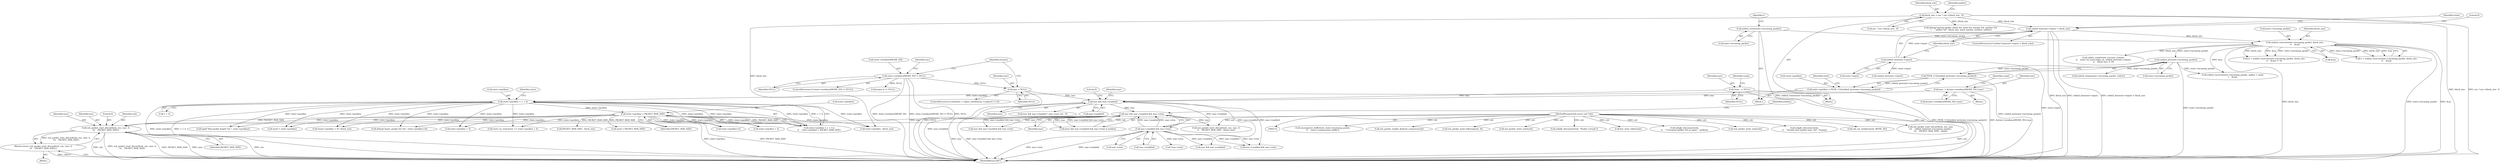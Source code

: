 digraph "0_mindrot_28652bca29046f62c7045e933e6b931de1d16737_0@pointer" {
"1000427" [label="(Call,ssh_packet_start_discard(ssh, enc, mac, 0,\n\t\t\t    PACKET_MAX_SIZE))"];
"1000115" [label="(MethodParameterIn,struct ssh *ssh)"];
"1000236" [label="(Call,mac && mac->enabled && mac->etm)"];
"1000215" [label="(Call,mac && mac->enabled)"];
"1000209" [label="(Call,mac = NULL)"];
"1000162" [label="(Call,state->newkeys[MODE_IN] != NULL)"];
"1000143" [label="(Call,*mac   = NULL)"];
"1000180" [label="(Call,mac  = &state->newkeys[MODE_IN]->mac)"];
"1000238" [label="(Call,mac->enabled && mac->etm)"];
"1000399" [label="(Call,state->packlen > PACKET_MAX_SIZE)"];
"1000392" [label="(Call,state->packlen < 1 + 4)"];
"1000381" [label="(Call,state->packlen = PEEK_U32(sshbuf_ptr(state->incoming_packet)))"];
"1000385" [label="(Call,PEEK_U32(sshbuf_ptr(state->incoming_packet)))"];
"1000386" [label="(Call,sshbuf_ptr(state->incoming_packet))"];
"1000349" [label="(Call,sshbuf_reserve(state->incoming_packet, block_size,\n\t\t    &cp))"];
"1000341" [label="(Call,sshbuf_reset(state->incoming_packet))"];
"1000333" [label="(Call,sshbuf_len(state->input) < block_size)"];
"1000334" [label="(Call,sshbuf_len(state->input))"];
"1000224" [label="(Call,block_size = enc ? enc->block_size : 8)"];
"1000426" [label="(Return,return ssh_packet_start_discard(ssh, enc, mac, 0,\n\t\t\t    PACKET_MAX_SIZE);)"];
"1000334" [label="(Call,sshbuf_len(state->input))"];
"1000858" [label="(Call,uncompress_buffer(ssh, state->incoming_packet,\n\t\t    state->compression_buffer))"];
"1000211" [label="(Identifier,NULL)"];
"1000216" [label="(Identifier,mac)"];
"1000466" [label="(Call,state->packlen - block_size)"];
"1000392" [label="(Call,state->packlen < 1 + 4)"];
"1000333" [label="(Call,sshbuf_len(state->input) < block_size)"];
"1000578" [label="(Call,sshbuf_reserve(state->incoming_packet, aadlen + need,\n\t    &cp))"];
"1000431" [label="(Literal,0)"];
"1000224" [label="(Call,block_size = enc ? enc->block_size : 8)"];
"1000970" [label="(Call,ssh_packet_enable_delayed_compress(ssh))"];
"1000210" [label="(Identifier,mac)"];
"1000427" [label="(Call,ssh_packet_start_discard(ssh, enc, mac, 0,\n\t\t\t    PACKET_MAX_SIZE))"];
"1000758" [label="(Call,(state->packlen + 4) / block_size)"];
"1000404" [label="(Block,)"];
"1000346" [label="(Call,(r = sshbuf_reserve(state->incoming_packet, block_size,\n\t\t    &cp)) != 0)"];
"1001011" [label="(MethodReturn,RET)"];
"1000992" [label="(Call,ssh_packet_need_rekeying(ssh, 0))"];
"1000209" [label="(Call,mac = NULL)"];
"1000332" [label="(ControlStructure,if (sshbuf_len(state->input) < block_size))"];
"1000225" [label="(Identifier,block_size)"];
"1000331" [label="(Block,)"];
"1000936" [label="(Call,ssh_packet_write_wait(ssh))"];
"1000342" [label="(Call,state->incoming_packet)"];
"1000343" [label="(Identifier,state)"];
"1000338" [label="(Identifier,block_size)"];
"1000148" [label="(Identifier,comp)"];
"1000118" [label="(Block,)"];
"1000169" [label="(Block,)"];
"1000381" [label="(Call,state->packlen = PEEK_U32(sshbuf_ptr(state->incoming_packet)))"];
"1000432" [label="(Identifier,PACKET_MAX_SIZE)"];
"1000235" [label="(Call,(mac && mac->enabled && mac->etm) || authlen)"];
"1000387" [label="(Call,state->incoming_packet)"];
"1000394" [label="(Identifier,state)"];
"1000401" [label="(Identifier,state)"];
"1000312" [label="(Call,sshpkt_disconnect(ssh, \"Packet corrupt\"))"];
"1000115" [label="(MethodParameterIn,struct ssh *ssh)"];
"1000226" [label="(Call,enc ? enc->block_size : 8)"];
"1000499" [label="(Call,PACKET_MAX_SIZE - block_size)"];
"1000528" [label="(Call,mac->enabled && mac->etm)"];
"1000382" [label="(Call,state->packlen)"];
"1000354" [label="(Call,&cp)"];
"1000472" [label="(Call,debug(\"partial packet: block %d, need %d, maclen %d, authlen %d,\"\n\t    \" aadlen %d\", block_size, need, maclen, authlen, aadlen))"];
"1000428" [label="(Identifier,ssh)"];
"1000416" [label="(Call,sshbuf_dump(state->incoming_packet, stderr))"];
"1000673" [label="(Call,need > PACKET_MAX_SIZE)"];
"1000445" [label="(Call,debug(\"input: packet len %u\", state->packlen+4))"];
"1000214" [label="(Call,mac && mac->enabled ? mac->mac_len : 0)"];
"1000353" [label="(Identifier,block_size)"];
"1000335" [label="(Call,state->input)"];
"1000385" [label="(Call,PEEK_U32(sshbuf_ptr(state->incoming_packet)))"];
"1000217" [label="(Call,mac->enabled)"];
"1000350" [label="(Call,state->incoming_packet)"];
"1000426" [label="(Return,return ssh_packet_start_discard(ssh, enc, mac, 0,\n\t\t\t    PACKET_MAX_SIZE);)"];
"1000494" [label="(Call,ssh_packet_start_discard(ssh, enc, mac, 0,\n\t\t    PACKET_MAX_SIZE - block_size))"];
"1001003" [label="(Call,kex_start_rekex(ssh))"];
"1000526" [label="(Call,mac && mac->enabled && mac->etm)"];
"1000162" [label="(Call,state->newkeys[MODE_IN] != NULL)"];
"1000759" [label="(Call,state->packlen + 4)"];
"1000171" [label="(Identifier,enc)"];
"1000144" [label="(Identifier,mac)"];
"1000237" [label="(Identifier,mac)"];
"1000215" [label="(Call,mac && mac->enabled)"];
"1000242" [label="(Call,mac->etm)"];
"1000168" [label="(Identifier,NULL)"];
"1000340" [label="(Literal,0)"];
"1000430" [label="(Identifier,mac)"];
"1000191" [label="(Identifier,comp)"];
"1000372" [label="(Call,sshbuf_ptr(state->input))"];
"1000628" [label="(Call,mac && mac->enabled)"];
"1000393" [label="(Call,state->packlen)"];
"1000348" [label="(Identifier,r)"];
"1000765" [label="(Call,state->p_read.bytes += state->packlen + 4)"];
"1000396" [label="(Call,1 + 4)"];
"1000239" [label="(Call,mac->enabled)"];
"1000221" [label="(Identifier,mac)"];
"1000347" [label="(Call,r = sshbuf_reserve(state->incoming_packet, block_size,\n\t\t    &cp))"];
"1000145" [label="(Identifier,NULL)"];
"1000362" [label="(Call,cipher_crypt(state->receive_context,\n\t\t    state->p_send.seqnr, cp, sshbuf_ptr(state->input),\n\t\t    block_size, 0, 0))"];
"1000403" [label="(Identifier,PACKET_MAX_SIZE)"];
"1000341" [label="(Call,sshbuf_reset(state->incoming_packet))"];
"1000386" [label="(Call,sshbuf_ptr(state->incoming_packet))"];
"1000213" [label="(Identifier,maclen)"];
"1000200" [label="(ControlStructure,if ((authlen = cipher_authlen(enc->cipher)) != 0))"];
"1000161" [label="(ControlStructure,if (state->newkeys[MODE_IN] != NULL))"];
"1000163" [label="(Call,state->newkeys[MODE_IN])"];
"1000245" [label="(Identifier,authlen)"];
"1000447" [label="(Call,state->packlen+4)"];
"1000636" [label="(Call,!mac->etm)"];
"1000455" [label="(Call,need = state->packlen)"];
"1000349" [label="(Call,sshbuf_reserve(state->incoming_packet, block_size,\n\t\t    &cp))"];
"1000400" [label="(Call,state->packlen)"];
"1000712" [label="(Call,seqnr_p != NULL)"];
"1000143" [label="(Call,*mac   = NULL)"];
"1000180" [label="(Call,mac  = &state->newkeys[MODE_IN]->mac)"];
"1000798" [label="(Call,sshpkt_disconnect(ssh,\n\t\t    \"Corrupted padlen %d on input.\", padlen))"];
"1000399" [label="(Call,state->packlen > PACKET_MAX_SIZE)"];
"1000806" [label="(Call,ssh_packet_write_wait(ssh))"];
"1000771" [label="(Call,state->packlen + 4)"];
"1000236" [label="(Call,mac && mac->enabled && mac->etm)"];
"1000181" [label="(Identifier,mac)"];
"1000429" [label="(Identifier,enc)"];
"1000233" [label="(Identifier,aadlen)"];
"1000391" [label="(Call,state->packlen < 1 + 4 ||\n\t\t    state->packlen > PACKET_MAX_SIZE)"];
"1000421" [label="(Call,logit(\"Bad packet length %u.\", state->packlen))"];
"1000223" [label="(Literal,0)"];
"1000927" [label="(Call,sshpkt_disconnect(ssh,\n\t\t    \"Invalid ssh2 packet type: %d\", *typep))"];
"1000954" [label="(Call,ssh_set_newkeys(ssh, MODE_IN))"];
"1000238" [label="(Call,mac->enabled && mac->etm)"];
"1000182" [label="(Call,&state->newkeys[MODE_IN]->mac)"];
"1000679" [label="(Call,ssh_packet_start_discard(ssh, enc, mac,\n\t\t\t    sshbuf_len(state->incoming_packet),\n\t\t\t    PACKET_MAX_SIZE - need))"];
"1000427" -> "1000426"  [label="AST: "];
"1000427" -> "1000432"  [label="CFG: "];
"1000428" -> "1000427"  [label="AST: "];
"1000429" -> "1000427"  [label="AST: "];
"1000430" -> "1000427"  [label="AST: "];
"1000431" -> "1000427"  [label="AST: "];
"1000432" -> "1000427"  [label="AST: "];
"1000426" -> "1000427"  [label="CFG: "];
"1000427" -> "1001011"  [label="DDG: ssh"];
"1000427" -> "1001011"  [label="DDG: ssh_packet_start_discard(ssh, enc, mac, 0,\n\t\t\t    PACKET_MAX_SIZE)"];
"1000427" -> "1001011"  [label="DDG: PACKET_MAX_SIZE"];
"1000427" -> "1001011"  [label="DDG: mac"];
"1000427" -> "1001011"  [label="DDG: enc"];
"1000427" -> "1000426"  [label="DDG: ssh_packet_start_discard(ssh, enc, mac, 0,\n\t\t\t    PACKET_MAX_SIZE)"];
"1000115" -> "1000427"  [label="DDG: ssh"];
"1000236" -> "1000427"  [label="DDG: mac"];
"1000399" -> "1000427"  [label="DDG: PACKET_MAX_SIZE"];
"1000115" -> "1000114"  [label="AST: "];
"1000115" -> "1001011"  [label="DDG: ssh"];
"1000115" -> "1000312"  [label="DDG: ssh"];
"1000115" -> "1000494"  [label="DDG: ssh"];
"1000115" -> "1000679"  [label="DDG: ssh"];
"1000115" -> "1000798"  [label="DDG: ssh"];
"1000115" -> "1000806"  [label="DDG: ssh"];
"1000115" -> "1000858"  [label="DDG: ssh"];
"1000115" -> "1000927"  [label="DDG: ssh"];
"1000115" -> "1000936"  [label="DDG: ssh"];
"1000115" -> "1000954"  [label="DDG: ssh"];
"1000115" -> "1000970"  [label="DDG: ssh"];
"1000115" -> "1000992"  [label="DDG: ssh"];
"1000115" -> "1001003"  [label="DDG: ssh"];
"1000236" -> "1000235"  [label="AST: "];
"1000236" -> "1000237"  [label="CFG: "];
"1000236" -> "1000238"  [label="CFG: "];
"1000237" -> "1000236"  [label="AST: "];
"1000238" -> "1000236"  [label="AST: "];
"1000245" -> "1000236"  [label="CFG: "];
"1000235" -> "1000236"  [label="CFG: "];
"1000236" -> "1001011"  [label="DDG: mac"];
"1000236" -> "1001011"  [label="DDG: mac->enabled && mac->etm"];
"1000236" -> "1000235"  [label="DDG: mac"];
"1000236" -> "1000235"  [label="DDG: mac->enabled && mac->etm"];
"1000215" -> "1000236"  [label="DDG: mac"];
"1000238" -> "1000236"  [label="DDG: mac->enabled"];
"1000238" -> "1000236"  [label="DDG: mac->etm"];
"1000236" -> "1000494"  [label="DDG: mac"];
"1000236" -> "1000526"  [label="DDG: mac"];
"1000236" -> "1000526"  [label="DDG: mac->enabled && mac->etm"];
"1000215" -> "1000214"  [label="AST: "];
"1000215" -> "1000216"  [label="CFG: "];
"1000215" -> "1000217"  [label="CFG: "];
"1000216" -> "1000215"  [label="AST: "];
"1000217" -> "1000215"  [label="AST: "];
"1000221" -> "1000215"  [label="CFG: "];
"1000223" -> "1000215"  [label="CFG: "];
"1000215" -> "1001011"  [label="DDG: mac->enabled"];
"1000209" -> "1000215"  [label="DDG: mac"];
"1000143" -> "1000215"  [label="DDG: mac"];
"1000180" -> "1000215"  [label="DDG: mac"];
"1000215" -> "1000238"  [label="DDG: mac->enabled"];
"1000215" -> "1000528"  [label="DDG: mac->enabled"];
"1000215" -> "1000628"  [label="DDG: mac->enabled"];
"1000209" -> "1000200"  [label="AST: "];
"1000209" -> "1000211"  [label="CFG: "];
"1000210" -> "1000209"  [label="AST: "];
"1000211" -> "1000209"  [label="AST: "];
"1000213" -> "1000209"  [label="CFG: "];
"1000209" -> "1001011"  [label="DDG: NULL"];
"1000162" -> "1000209"  [label="DDG: NULL"];
"1000162" -> "1000161"  [label="AST: "];
"1000162" -> "1000168"  [label="CFG: "];
"1000163" -> "1000162"  [label="AST: "];
"1000168" -> "1000162"  [label="AST: "];
"1000171" -> "1000162"  [label="CFG: "];
"1000213" -> "1000162"  [label="CFG: "];
"1000162" -> "1001011"  [label="DDG: NULL"];
"1000162" -> "1001011"  [label="DDG: state->newkeys[MODE_IN]"];
"1000162" -> "1001011"  [label="DDG: state->newkeys[MODE_IN] != NULL"];
"1000162" -> "1000712"  [label="DDG: NULL"];
"1000143" -> "1000118"  [label="AST: "];
"1000143" -> "1000145"  [label="CFG: "];
"1000144" -> "1000143"  [label="AST: "];
"1000145" -> "1000143"  [label="AST: "];
"1000148" -> "1000143"  [label="CFG: "];
"1000143" -> "1001011"  [label="DDG: mac"];
"1000180" -> "1000169"  [label="AST: "];
"1000180" -> "1000182"  [label="CFG: "];
"1000181" -> "1000180"  [label="AST: "];
"1000182" -> "1000180"  [label="AST: "];
"1000191" -> "1000180"  [label="CFG: "];
"1000180" -> "1001011"  [label="DDG: &state->newkeys[MODE_IN]->mac"];
"1000238" -> "1000239"  [label="CFG: "];
"1000238" -> "1000242"  [label="CFG: "];
"1000239" -> "1000238"  [label="AST: "];
"1000242" -> "1000238"  [label="AST: "];
"1000238" -> "1001011"  [label="DDG: mac->enabled"];
"1000238" -> "1001011"  [label="DDG: mac->etm"];
"1000238" -> "1000528"  [label="DDG: mac->enabled"];
"1000238" -> "1000528"  [label="DDG: mac->etm"];
"1000238" -> "1000628"  [label="DDG: mac->enabled"];
"1000238" -> "1000636"  [label="DDG: mac->etm"];
"1000399" -> "1000391"  [label="AST: "];
"1000399" -> "1000403"  [label="CFG: "];
"1000400" -> "1000399"  [label="AST: "];
"1000403" -> "1000399"  [label="AST: "];
"1000391" -> "1000399"  [label="CFG: "];
"1000399" -> "1001011"  [label="DDG: PACKET_MAX_SIZE"];
"1000399" -> "1001011"  [label="DDG: state->packlen"];
"1000399" -> "1000391"  [label="DDG: state->packlen"];
"1000399" -> "1000391"  [label="DDG: PACKET_MAX_SIZE"];
"1000392" -> "1000399"  [label="DDG: state->packlen"];
"1000399" -> "1000421"  [label="DDG: state->packlen"];
"1000399" -> "1000445"  [label="DDG: state->packlen"];
"1000399" -> "1000447"  [label="DDG: state->packlen"];
"1000399" -> "1000455"  [label="DDG: state->packlen"];
"1000399" -> "1000466"  [label="DDG: state->packlen"];
"1000399" -> "1000499"  [label="DDG: PACKET_MAX_SIZE"];
"1000399" -> "1000673"  [label="DDG: PACKET_MAX_SIZE"];
"1000399" -> "1000758"  [label="DDG: state->packlen"];
"1000399" -> "1000759"  [label="DDG: state->packlen"];
"1000399" -> "1000765"  [label="DDG: state->packlen"];
"1000399" -> "1000771"  [label="DDG: state->packlen"];
"1000392" -> "1000391"  [label="AST: "];
"1000392" -> "1000396"  [label="CFG: "];
"1000393" -> "1000392"  [label="AST: "];
"1000396" -> "1000392"  [label="AST: "];
"1000401" -> "1000392"  [label="CFG: "];
"1000391" -> "1000392"  [label="CFG: "];
"1000392" -> "1001011"  [label="DDG: 1 + 4"];
"1000392" -> "1001011"  [label="DDG: state->packlen"];
"1000392" -> "1000391"  [label="DDG: state->packlen"];
"1000392" -> "1000391"  [label="DDG: 1 + 4"];
"1000381" -> "1000392"  [label="DDG: state->packlen"];
"1000392" -> "1000421"  [label="DDG: state->packlen"];
"1000392" -> "1000445"  [label="DDG: state->packlen"];
"1000392" -> "1000447"  [label="DDG: state->packlen"];
"1000392" -> "1000455"  [label="DDG: state->packlen"];
"1000392" -> "1000466"  [label="DDG: state->packlen"];
"1000392" -> "1000758"  [label="DDG: state->packlen"];
"1000392" -> "1000759"  [label="DDG: state->packlen"];
"1000392" -> "1000765"  [label="DDG: state->packlen"];
"1000392" -> "1000771"  [label="DDG: state->packlen"];
"1000381" -> "1000331"  [label="AST: "];
"1000381" -> "1000385"  [label="CFG: "];
"1000382" -> "1000381"  [label="AST: "];
"1000385" -> "1000381"  [label="AST: "];
"1000394" -> "1000381"  [label="CFG: "];
"1000381" -> "1001011"  [label="DDG: PEEK_U32(sshbuf_ptr(state->incoming_packet))"];
"1000385" -> "1000381"  [label="DDG: sshbuf_ptr(state->incoming_packet)"];
"1000385" -> "1000386"  [label="CFG: "];
"1000386" -> "1000385"  [label="AST: "];
"1000385" -> "1001011"  [label="DDG: sshbuf_ptr(state->incoming_packet)"];
"1000386" -> "1000385"  [label="DDG: state->incoming_packet"];
"1000386" -> "1000387"  [label="CFG: "];
"1000387" -> "1000386"  [label="AST: "];
"1000386" -> "1001011"  [label="DDG: state->incoming_packet"];
"1000349" -> "1000386"  [label="DDG: state->incoming_packet"];
"1000386" -> "1000416"  [label="DDG: state->incoming_packet"];
"1000386" -> "1000578"  [label="DDG: state->incoming_packet"];
"1000349" -> "1000347"  [label="AST: "];
"1000349" -> "1000354"  [label="CFG: "];
"1000350" -> "1000349"  [label="AST: "];
"1000353" -> "1000349"  [label="AST: "];
"1000354" -> "1000349"  [label="AST: "];
"1000347" -> "1000349"  [label="CFG: "];
"1000349" -> "1001011"  [label="DDG: block_size"];
"1000349" -> "1001011"  [label="DDG: state->incoming_packet"];
"1000349" -> "1001011"  [label="DDG: &cp"];
"1000349" -> "1000346"  [label="DDG: state->incoming_packet"];
"1000349" -> "1000346"  [label="DDG: block_size"];
"1000349" -> "1000346"  [label="DDG: &cp"];
"1000349" -> "1000347"  [label="DDG: state->incoming_packet"];
"1000349" -> "1000347"  [label="DDG: block_size"];
"1000349" -> "1000347"  [label="DDG: &cp"];
"1000341" -> "1000349"  [label="DDG: state->incoming_packet"];
"1000333" -> "1000349"  [label="DDG: block_size"];
"1000349" -> "1000362"  [label="DDG: block_size"];
"1000349" -> "1000578"  [label="DDG: &cp"];
"1000341" -> "1000331"  [label="AST: "];
"1000341" -> "1000342"  [label="CFG: "];
"1000342" -> "1000341"  [label="AST: "];
"1000348" -> "1000341"  [label="CFG: "];
"1000341" -> "1001011"  [label="DDG: sshbuf_reset(state->incoming_packet)"];
"1000333" -> "1000332"  [label="AST: "];
"1000333" -> "1000338"  [label="CFG: "];
"1000334" -> "1000333"  [label="AST: "];
"1000338" -> "1000333"  [label="AST: "];
"1000340" -> "1000333"  [label="CFG: "];
"1000343" -> "1000333"  [label="CFG: "];
"1000333" -> "1001011"  [label="DDG: sshbuf_len(state->input)"];
"1000333" -> "1001011"  [label="DDG: sshbuf_len(state->input) < block_size"];
"1000333" -> "1001011"  [label="DDG: block_size"];
"1000334" -> "1000333"  [label="DDG: state->input"];
"1000224" -> "1000333"  [label="DDG: block_size"];
"1000334" -> "1000335"  [label="CFG: "];
"1000335" -> "1000334"  [label="AST: "];
"1000338" -> "1000334"  [label="CFG: "];
"1000334" -> "1001011"  [label="DDG: state->input"];
"1000334" -> "1000372"  [label="DDG: state->input"];
"1000224" -> "1000118"  [label="AST: "];
"1000224" -> "1000226"  [label="CFG: "];
"1000225" -> "1000224"  [label="AST: "];
"1000226" -> "1000224"  [label="AST: "];
"1000233" -> "1000224"  [label="CFG: "];
"1000224" -> "1001011"  [label="DDG: block_size"];
"1000224" -> "1001011"  [label="DDG: enc ? enc->block_size : 8"];
"1000224" -> "1000466"  [label="DDG: block_size"];
"1000224" -> "1000472"  [label="DDG: block_size"];
"1000426" -> "1000404"  [label="AST: "];
"1001011" -> "1000426"  [label="CFG: "];
"1000426" -> "1001011"  [label="DDG: <RET>"];
}
